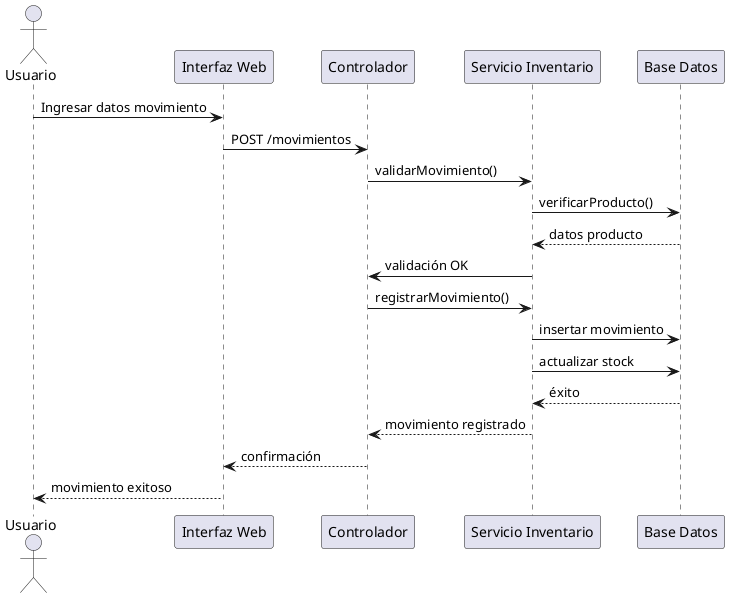 @startuml
actor Usuario
participant "Interfaz Web" as UI
participant "Controlador" as Controller
participant "Servicio Inventario" as Service
participant "Base Datos" as DB

Usuario -> UI: Ingresar datos movimiento
UI -> Controller: POST /movimientos
Controller -> Service: validarMovimiento()
Service -> DB: verificarProducto()
DB --> Service: datos producto
Service -> Controller: validación OK
Controller -> Service: registrarMovimiento()
Service -> DB: insertar movimiento
Service -> DB: actualizar stock
DB --> Service: éxito
Service --> Controller: movimiento registrado
Controller --> UI: confirmación
UI --> Usuario: movimiento exitoso
@enduml